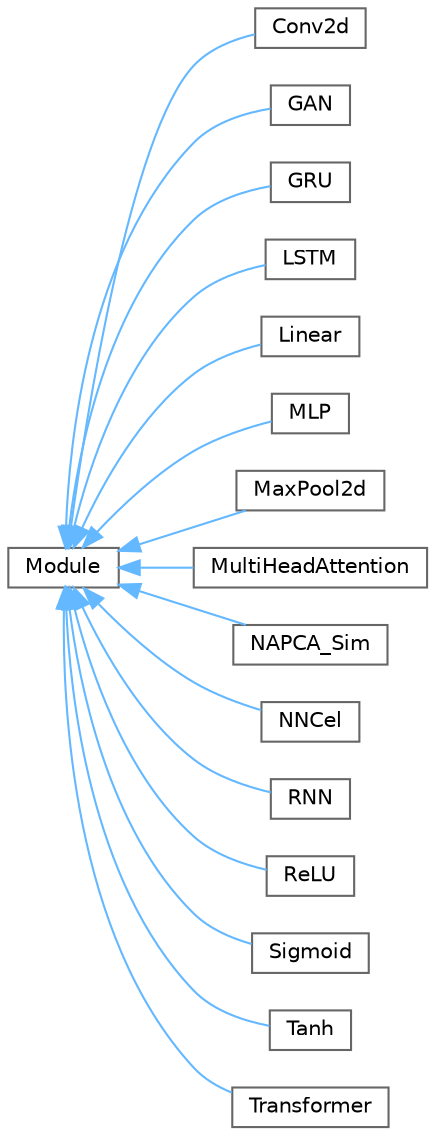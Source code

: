 digraph "Graphe hiérarchique des classes"
{
 // LATEX_PDF_SIZE
  bgcolor="transparent";
  edge [fontname=Helvetica,fontsize=10,labelfontname=Helvetica,labelfontsize=10];
  node [fontname=Helvetica,fontsize=10,shape=box,height=0.2,width=0.4];
  rankdir="LR";
  Node0 [id="Node000000",label="Module",height=0.2,width=0.4,color="grey40", fillcolor="white", style="filled",URL="$classModule.html",tooltip="Base class for all neural network modules."];
  Node0 -> Node1 [id="edge1_Node000000_Node000001",dir="back",color="steelblue1",style="solid",tooltip=" "];
  Node1 [id="Node000001",label="Conv2d",height=0.2,width=0.4,color="grey40", fillcolor="white", style="filled",URL="$classConv2d.html",tooltip="Couche de convolution 2D optimisée (im2col + GEMM)."];
  Node0 -> Node2 [id="edge2_Node000000_Node000002",dir="back",color="steelblue1",style="solid",tooltip=" "];
  Node2 [id="Node000002",label="GAN",height=0.2,width=0.4,color="grey40", fillcolor="white", style="filled",URL="$classGAN.html",tooltip=" "];
  Node0 -> Node3 [id="edge3_Node000000_Node000003",dir="back",color="steelblue1",style="solid",tooltip=" "];
  Node3 [id="Node000003",label="GRU",height=0.2,width=0.4,color="grey40", fillcolor="white", style="filled",URL="$classGRU.html",tooltip="Gated Recurrent Unit (GRU) récurrent."];
  Node0 -> Node4 [id="edge4_Node000000_Node000004",dir="back",color="steelblue1",style="solid",tooltip=" "];
  Node4 [id="Node000004",label="LSTM",height=0.2,width=0.4,color="grey40", fillcolor="white", style="filled",URL="$classLSTM.html",tooltip="Long Short-Term Memory (LSTM) récurrent."];
  Node0 -> Node5 [id="edge5_Node000000_Node000005",dir="back",color="steelblue1",style="solid",tooltip=" "];
  Node5 [id="Node000005",label="Linear",height=0.2,width=0.4,color="grey40", fillcolor="white", style="filled",URL="$classLinear.html",tooltip="Linear (fully connected) layer module."];
  Node0 -> Node6 [id="edge6_Node000000_Node000006",dir="back",color="steelblue1",style="solid",tooltip=" "];
  Node6 [id="Node000006",label="MLP",height=0.2,width=0.4,color="grey40", fillcolor="white", style="filled",URL="$classMLP.html",tooltip="Multi-Layer Perceptron (MLP) model."];
  Node0 -> Node7 [id="edge7_Node000000_Node000007",dir="back",color="steelblue1",style="solid",tooltip=" "];
  Node7 [id="Node000007",label="MaxPool2d",height=0.2,width=0.4,color="grey40", fillcolor="white", style="filled",URL="$classMaxPool2d.html",tooltip=" "];
  Node0 -> Node8 [id="edge8_Node000000_Node000008",dir="back",color="steelblue1",style="solid",tooltip=" "];
  Node8 [id="Node000008",label="MultiHeadAttention",height=0.2,width=0.4,color="grey40", fillcolor="white", style="filled",URL="$classMultiHeadAttention.html",tooltip="Multi-head self-attention module."];
  Node0 -> Node9 [id="edge9_Node000000_Node000009",dir="back",color="steelblue1",style="solid",tooltip=" "];
  Node9 [id="Node000009",label="NAPCA_Sim",height=0.2,width=0.4,color="grey40", fillcolor="white", style="filled",URL="$classNAPCA__Sim.html",tooltip="NAPCA_Sim module with adaptive connections and path similarity."];
  Node0 -> Node10 [id="edge10_Node000000_Node000010",dir="back",color="steelblue1",style="solid",tooltip=" "];
  Node10 [id="Node000010",label="NNCel",height=0.2,width=0.4,color="grey40", fillcolor="white", style="filled",URL="$classNNCel.html",tooltip="Neural Network Cell with adaptive connections."];
  Node0 -> Node11 [id="edge11_Node000000_Node000011",dir="back",color="steelblue1",style="solid",tooltip=" "];
  Node11 [id="Node000011",label="RNN",height=0.2,width=0.4,color="grey40", fillcolor="white", style="filled",URL="$classRNN.html",tooltip="Recurrent Neural Network (RNN) module."];
  Node0 -> Node12 [id="edge12_Node000000_Node000012",dir="back",color="steelblue1",style="solid",tooltip=" "];
  Node12 [id="Node000012",label="ReLU",height=0.2,width=0.4,color="grey40", fillcolor="white", style="filled",URL="$classReLU.html",tooltip="ReLU activation function module."];
  Node0 -> Node13 [id="edge13_Node000000_Node000013",dir="back",color="steelblue1",style="solid",tooltip=" "];
  Node13 [id="Node000013",label="Sigmoid",height=0.2,width=0.4,color="grey40", fillcolor="white", style="filled",URL="$classSigmoid.html",tooltip="Sigmoid activation function module."];
  Node0 -> Node14 [id="edge14_Node000000_Node000014",dir="back",color="steelblue1",style="solid",tooltip=" "];
  Node14 [id="Node000014",label="Tanh",height=0.2,width=0.4,color="grey40", fillcolor="white", style="filled",URL="$classTanh.html",tooltip="Tanh activation function module."];
  Node0 -> Node15 [id="edge15_Node000000_Node000015",dir="back",color="steelblue1",style="solid",tooltip=" "];
  Node15 [id="Node000015",label="Transformer",height=0.2,width=0.4,color="grey40", fillcolor="white", style="filled",URL="$classTransformer.html",tooltip="Transformer composé de blocs self-attention + feed-forward."];
}
